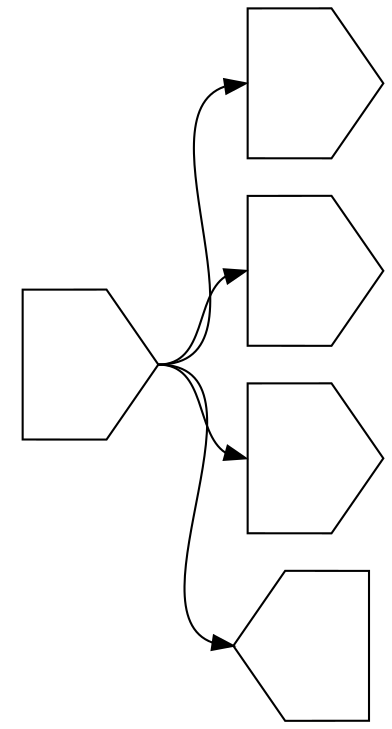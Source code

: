 digraph asm {
	rotate=90;
	edge [headport=n,tailport=s];
	12769 [label="",height=1,width=1,shape=invhouse];
	2495 [label="",height=1,width=1,shape=house];
	9277 [label="",height=1,width=1,shape=invhouse];
	12530 [label="",height=1,width=1,shape=invhouse];
	15215 [label="",height=1,width=1,shape=invhouse];
	12769 -> 2495
	12769 -> 9277
	12769 -> 12530
	12769 -> 15215
}